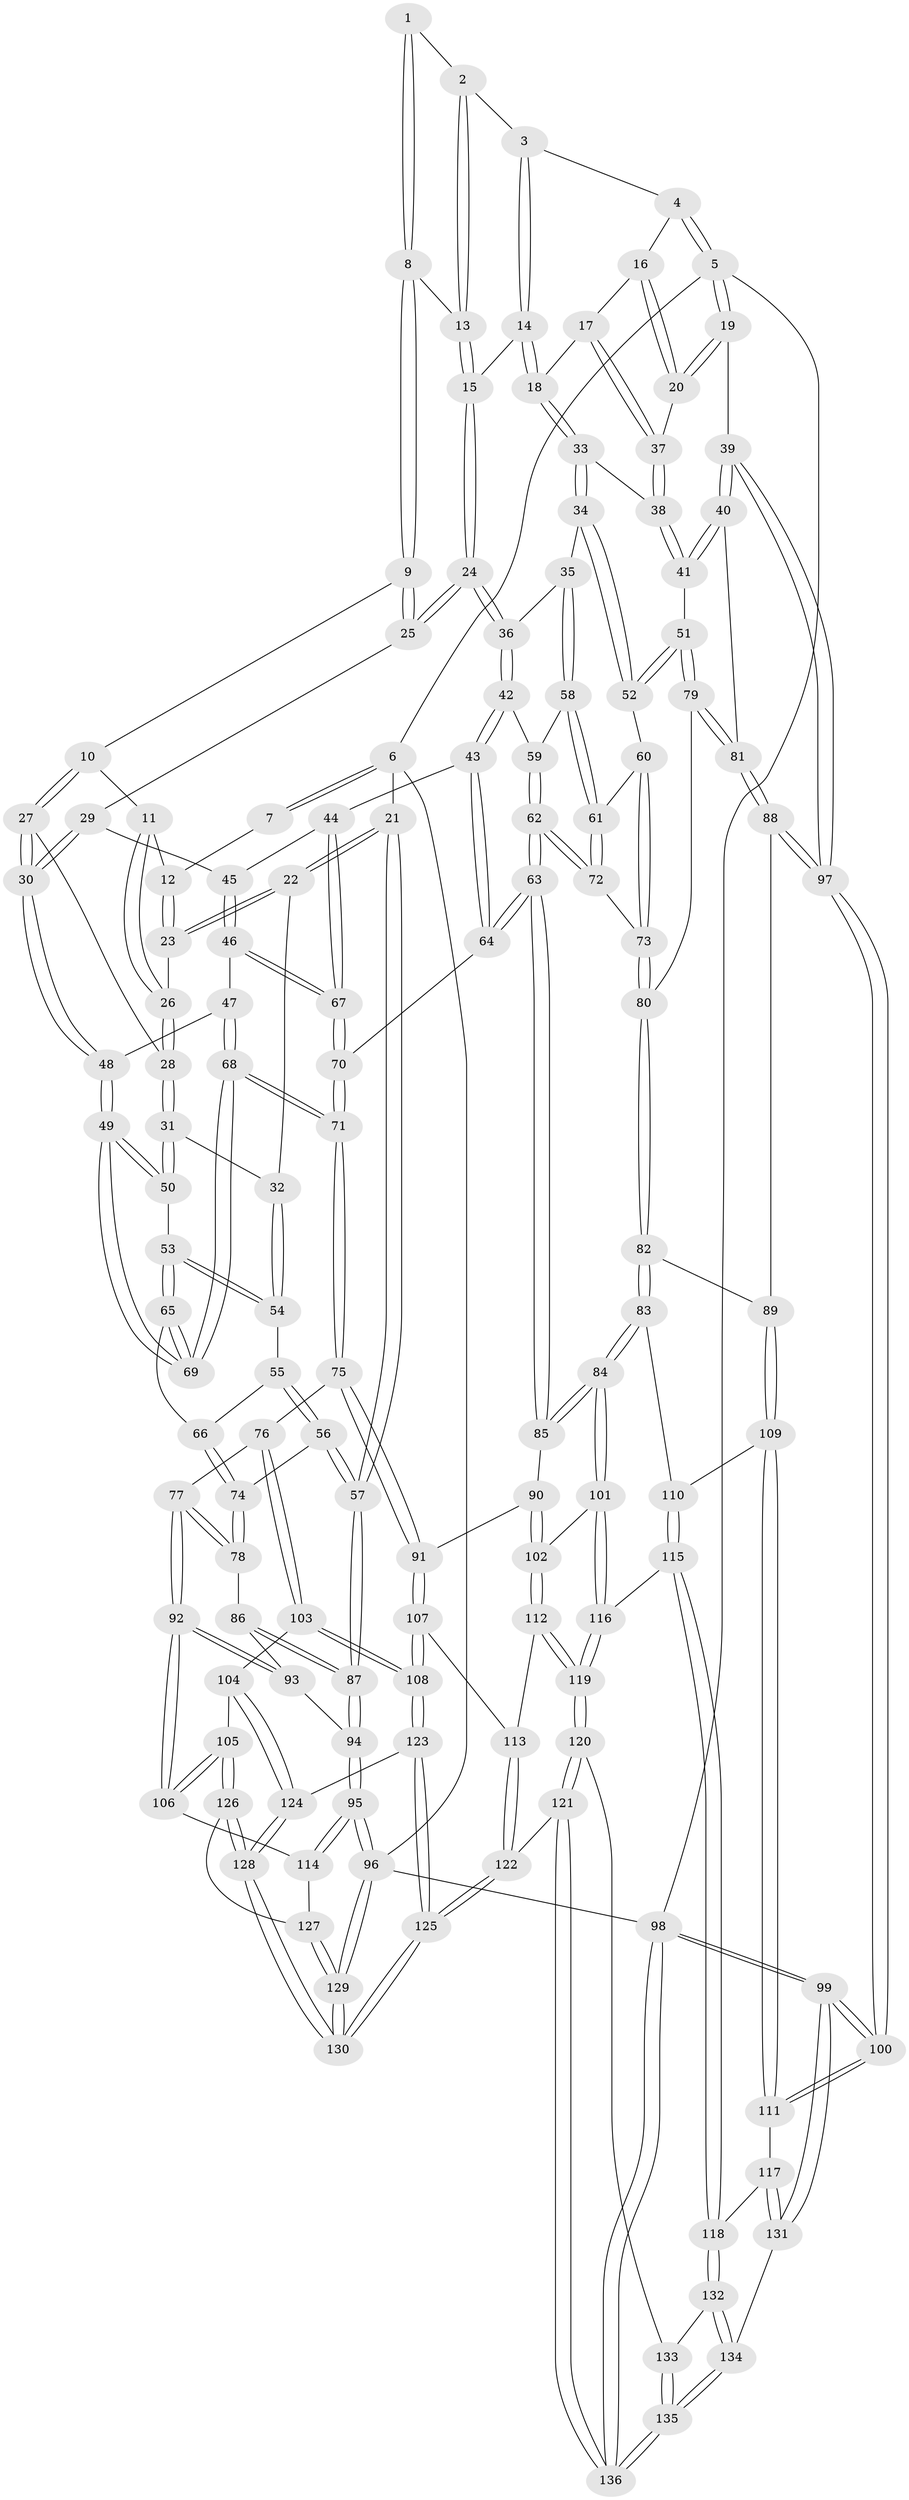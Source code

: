 // coarse degree distribution, {3: 0.6875, 4: 0.2916666666666667, 2: 0.020833333333333332}
// Generated by graph-tools (version 1.1) at 2025/38/03/04/25 23:38:36]
// undirected, 136 vertices, 337 edges
graph export_dot {
  node [color=gray90,style=filled];
  1 [pos="+0.43950872767434707+0"];
  2 [pos="+0.7646365775144905+0"];
  3 [pos="+0.9031792858671672+0"];
  4 [pos="+0.9043818894003218+0"];
  5 [pos="+1+0"];
  6 [pos="+0+0"];
  7 [pos="+0.3809396373747729+0"];
  8 [pos="+0.4916071109604645+0.03267095883219452"];
  9 [pos="+0.4646894627525983+0.11018343742683213"];
  10 [pos="+0.3790280903287859+0.11735270833178751"];
  11 [pos="+0.3747926781156262+0.1144753892563435"];
  12 [pos="+0.3180523554270258+0.038652083332613864"];
  13 [pos="+0.6286829697780967+0.06658628333437636"];
  14 [pos="+0.7196797706696079+0.1434241213423124"];
  15 [pos="+0.6522229409460718+0.16206141115497852"];
  16 [pos="+0.8965829566280954+0"];
  17 [pos="+0.8548976904999058+0.17373495386146642"];
  18 [pos="+0.8432005275345049+0.17812536720359748"];
  19 [pos="+1+0.1889745435756076"];
  20 [pos="+0.9615872535854966+0.1976646517766946"];
  21 [pos="+0+0.0042950887447534385"];
  22 [pos="+0.0229077802925009+0.13553787497668332"];
  23 [pos="+0.15475055513394592+0.12074901838981801"];
  24 [pos="+0.6229211864896564+0.20757227423770647"];
  25 [pos="+0.5181262489080042+0.19460193143886984"];
  26 [pos="+0.265021800488866+0.16031170907973308"];
  27 [pos="+0.34883539064275176+0.24798013826225165"];
  28 [pos="+0.34368623121752456+0.24720954807114645"];
  29 [pos="+0.4948757458272233+0.2192630754049891"];
  30 [pos="+0.3861737826218501+0.2818375284624734"];
  31 [pos="+0.23847911649540046+0.27737574376377516"];
  32 [pos="+0.09457012043485921+0.2150166431897758"];
  33 [pos="+0.7907755339657181+0.2760971795643091"];
  34 [pos="+0.7651781524654089+0.3020080396505271"];
  35 [pos="+0.7447640146287543+0.30668558858442285"];
  36 [pos="+0.623249392878779+0.20851065103381722"];
  37 [pos="+0.917431878772066+0.2033519010795301"];
  38 [pos="+0.906196415618928+0.3156003452818559"];
  39 [pos="+1+0.4187179849213278"];
  40 [pos="+0.9386673865227694+0.3977063275459418"];
  41 [pos="+0.9228882256369956+0.39127054732759226"];
  42 [pos="+0.5924762494097388+0.33557226846587473"];
  43 [pos="+0.5362842751230463+0.36721866958595184"];
  44 [pos="+0.5294880511387933+0.36522014607024705"];
  45 [pos="+0.5040593541446381+0.2853695148248407"];
  46 [pos="+0.441439824012898+0.365458101137289"];
  47 [pos="+0.43130802962258724+0.3610116808027114"];
  48 [pos="+0.3875063110529214+0.30268342229535405"];
  49 [pos="+0.30259641013099353+0.38064601664045"];
  50 [pos="+0.2628367073213128+0.36918742695861917"];
  51 [pos="+0.8847878740697184+0.39854142032491685"];
  52 [pos="+0.8720598748540054+0.39666279724022135"];
  53 [pos="+0.2375396995709529+0.3842171104994111"];
  54 [pos="+0.13785735502141933+0.3483122467694415"];
  55 [pos="+0.1351345747352783+0.3675731170091269"];
  56 [pos="+0.11309486523867786+0.4423305658492746"];
  57 [pos="+0+0.49932564038989363"];
  58 [pos="+0.7171767840178218+0.3765501714196"];
  59 [pos="+0.6325571237376767+0.3733018003653175"];
  60 [pos="+0.7943668246351558+0.4279766739843244"];
  61 [pos="+0.719738469121737+0.3851582182404528"];
  62 [pos="+0.6103771103265204+0.5077024883349167"];
  63 [pos="+0.5883520172196428+0.5249606272773546"];
  64 [pos="+0.5589899658266517+0.5108321875669615"];
  65 [pos="+0.22236957231322205+0.4224620521092872"];
  66 [pos="+0.21488911498936458+0.43430632085363907"];
  67 [pos="+0.44900535004780734+0.3694549951017417"];
  68 [pos="+0.3435075693717202+0.4887291433165644"];
  69 [pos="+0.3319787353036907+0.46401425283511594"];
  70 [pos="+0.4755682015217819+0.512210779295997"];
  71 [pos="+0.34762746632024294+0.568742177692844"];
  72 [pos="+0.6891178185411547+0.4813882834916914"];
  73 [pos="+0.7690616699871835+0.5165386189653154"];
  74 [pos="+0.19014127008301407+0.5014957497023143"];
  75 [pos="+0.3438061313983119+0.574572935962005"];
  76 [pos="+0.31964402294083544+0.585146868774695"];
  77 [pos="+0.2702500228243621+0.5765208325133596"];
  78 [pos="+0.203747254350607+0.5329305584137544"];
  79 [pos="+0.8243326672244888+0.5419466155177558"];
  80 [pos="+0.7802760899713518+0.5327108038945623"];
  81 [pos="+0.8876012940989519+0.5877457897070063"];
  82 [pos="+0.7170730654739949+0.6260574170783759"];
  83 [pos="+0.6531339534509956+0.6637347750886528"];
  84 [pos="+0.6513672003348359+0.6640809841039802"];
  85 [pos="+0.5950793559665015+0.5515045314030831"];
  86 [pos="+0.1297534749737508+0.561522193370227"];
  87 [pos="+0+0.5191317423344296"];
  88 [pos="+0.9025555637217105+0.6099906198568884"];
  89 [pos="+0.8603759350322874+0.6597102474695354"];
  90 [pos="+0.4603944791736399+0.6635938523421347"];
  91 [pos="+0.44006837716546515+0.6646343526393065"];
  92 [pos="+0.11862784843000058+0.7095385948787108"];
  93 [pos="+0.09592407383702772+0.6797491313243811"];
  94 [pos="+0+0.5258605816931577"];
  95 [pos="+0+0.786546907499199"];
  96 [pos="+0+1"];
  97 [pos="+1+0.6430656353979927"];
  98 [pos="+1+1"];
  99 [pos="+1+0.8432607873136825"];
  100 [pos="+1+0.7686533860137876"];
  101 [pos="+0.6384294383126966+0.6888062106083207"];
  102 [pos="+0.6079045839363693+0.705361845126892"];
  103 [pos="+0.30623414572379193+0.6605803694390883"];
  104 [pos="+0.23355802455028912+0.774582570890949"];
  105 [pos="+0.1591471384815722+0.7758387891973734"];
  106 [pos="+0.11984626981754745+0.7288770548036548"];
  107 [pos="+0.44514888636802274+0.7755239563018678"];
  108 [pos="+0.38651361921381694+0.8248256696719938"];
  109 [pos="+0.8404729312149163+0.724911530364863"];
  110 [pos="+0.7906768095732373+0.7259700068757259"];
  111 [pos="+0.8726023709001902+0.8004945552631079"];
  112 [pos="+0.5530151540159879+0.7782572133155057"];
  113 [pos="+0.5039214284797748+0.7859833172912747"];
  114 [pos="+0.005391256516463593+0.7814146044927763"];
  115 [pos="+0.7121724673792987+0.829139876542069"];
  116 [pos="+0.706446538902083+0.8296972904720069"];
  117 [pos="+0.8582700939429195+0.8235036651668108"];
  118 [pos="+0.823685942890589+0.8490144013141796"];
  119 [pos="+0.6227170041979597+0.9551498299554024"];
  120 [pos="+0.6198690225945687+0.9676824191420287"];
  121 [pos="+0.536980182762378+1"];
  122 [pos="+0.4992117300374852+1"];
  123 [pos="+0.38048403298935146+0.836650913136104"];
  124 [pos="+0.26329489428823116+0.8057847624964221"];
  125 [pos="+0.4185079545786832+1"];
  126 [pos="+0.14797548778999473+0.8182673561489225"];
  127 [pos="+0.06265702997638124+0.8505169695332537"];
  128 [pos="+0.19030201486754003+1"];
  129 [pos="+0+1"];
  130 [pos="+0.19149057237946748+1"];
  131 [pos="+0.9340205645254049+0.933116087299671"];
  132 [pos="+0.8202816697454988+0.8854320127224343"];
  133 [pos="+0.7929164649893508+0.9183590549506149"];
  134 [pos="+0.8832987581467449+0.9891765552518967"];
  135 [pos="+0.812618838287164+1"];
  136 [pos="+0.808017012180188+1"];
  1 -- 2;
  1 -- 8;
  1 -- 8;
  2 -- 3;
  2 -- 13;
  2 -- 13;
  3 -- 4;
  3 -- 14;
  3 -- 14;
  4 -- 5;
  4 -- 5;
  4 -- 16;
  5 -- 6;
  5 -- 19;
  5 -- 19;
  5 -- 98;
  6 -- 7;
  6 -- 7;
  6 -- 21;
  6 -- 96;
  7 -- 12;
  8 -- 9;
  8 -- 9;
  8 -- 13;
  9 -- 10;
  9 -- 25;
  9 -- 25;
  10 -- 11;
  10 -- 27;
  10 -- 27;
  11 -- 12;
  11 -- 26;
  11 -- 26;
  12 -- 23;
  12 -- 23;
  13 -- 15;
  13 -- 15;
  14 -- 15;
  14 -- 18;
  14 -- 18;
  15 -- 24;
  15 -- 24;
  16 -- 17;
  16 -- 20;
  16 -- 20;
  17 -- 18;
  17 -- 37;
  17 -- 37;
  18 -- 33;
  18 -- 33;
  19 -- 20;
  19 -- 20;
  19 -- 39;
  20 -- 37;
  21 -- 22;
  21 -- 22;
  21 -- 57;
  21 -- 57;
  22 -- 23;
  22 -- 23;
  22 -- 32;
  23 -- 26;
  24 -- 25;
  24 -- 25;
  24 -- 36;
  24 -- 36;
  25 -- 29;
  26 -- 28;
  26 -- 28;
  27 -- 28;
  27 -- 30;
  27 -- 30;
  28 -- 31;
  28 -- 31;
  29 -- 30;
  29 -- 30;
  29 -- 45;
  30 -- 48;
  30 -- 48;
  31 -- 32;
  31 -- 50;
  31 -- 50;
  32 -- 54;
  32 -- 54;
  33 -- 34;
  33 -- 34;
  33 -- 38;
  34 -- 35;
  34 -- 52;
  34 -- 52;
  35 -- 36;
  35 -- 58;
  35 -- 58;
  36 -- 42;
  36 -- 42;
  37 -- 38;
  37 -- 38;
  38 -- 41;
  38 -- 41;
  39 -- 40;
  39 -- 40;
  39 -- 97;
  39 -- 97;
  40 -- 41;
  40 -- 41;
  40 -- 81;
  41 -- 51;
  42 -- 43;
  42 -- 43;
  42 -- 59;
  43 -- 44;
  43 -- 64;
  43 -- 64;
  44 -- 45;
  44 -- 67;
  44 -- 67;
  45 -- 46;
  45 -- 46;
  46 -- 47;
  46 -- 67;
  46 -- 67;
  47 -- 48;
  47 -- 68;
  47 -- 68;
  48 -- 49;
  48 -- 49;
  49 -- 50;
  49 -- 50;
  49 -- 69;
  49 -- 69;
  50 -- 53;
  51 -- 52;
  51 -- 52;
  51 -- 79;
  51 -- 79;
  52 -- 60;
  53 -- 54;
  53 -- 54;
  53 -- 65;
  53 -- 65;
  54 -- 55;
  55 -- 56;
  55 -- 56;
  55 -- 66;
  56 -- 57;
  56 -- 57;
  56 -- 74;
  57 -- 87;
  57 -- 87;
  58 -- 59;
  58 -- 61;
  58 -- 61;
  59 -- 62;
  59 -- 62;
  60 -- 61;
  60 -- 73;
  60 -- 73;
  61 -- 72;
  61 -- 72;
  62 -- 63;
  62 -- 63;
  62 -- 72;
  62 -- 72;
  63 -- 64;
  63 -- 64;
  63 -- 85;
  63 -- 85;
  64 -- 70;
  65 -- 66;
  65 -- 69;
  65 -- 69;
  66 -- 74;
  66 -- 74;
  67 -- 70;
  67 -- 70;
  68 -- 69;
  68 -- 69;
  68 -- 71;
  68 -- 71;
  70 -- 71;
  70 -- 71;
  71 -- 75;
  71 -- 75;
  72 -- 73;
  73 -- 80;
  73 -- 80;
  74 -- 78;
  74 -- 78;
  75 -- 76;
  75 -- 91;
  75 -- 91;
  76 -- 77;
  76 -- 103;
  76 -- 103;
  77 -- 78;
  77 -- 78;
  77 -- 92;
  77 -- 92;
  78 -- 86;
  79 -- 80;
  79 -- 81;
  79 -- 81;
  80 -- 82;
  80 -- 82;
  81 -- 88;
  81 -- 88;
  82 -- 83;
  82 -- 83;
  82 -- 89;
  83 -- 84;
  83 -- 84;
  83 -- 110;
  84 -- 85;
  84 -- 85;
  84 -- 101;
  84 -- 101;
  85 -- 90;
  86 -- 87;
  86 -- 87;
  86 -- 93;
  87 -- 94;
  87 -- 94;
  88 -- 89;
  88 -- 97;
  88 -- 97;
  89 -- 109;
  89 -- 109;
  90 -- 91;
  90 -- 102;
  90 -- 102;
  91 -- 107;
  91 -- 107;
  92 -- 93;
  92 -- 93;
  92 -- 106;
  92 -- 106;
  93 -- 94;
  94 -- 95;
  94 -- 95;
  95 -- 96;
  95 -- 96;
  95 -- 114;
  95 -- 114;
  96 -- 129;
  96 -- 129;
  96 -- 98;
  97 -- 100;
  97 -- 100;
  98 -- 99;
  98 -- 99;
  98 -- 136;
  98 -- 136;
  99 -- 100;
  99 -- 100;
  99 -- 131;
  99 -- 131;
  100 -- 111;
  100 -- 111;
  101 -- 102;
  101 -- 116;
  101 -- 116;
  102 -- 112;
  102 -- 112;
  103 -- 104;
  103 -- 108;
  103 -- 108;
  104 -- 105;
  104 -- 124;
  104 -- 124;
  105 -- 106;
  105 -- 106;
  105 -- 126;
  105 -- 126;
  106 -- 114;
  107 -- 108;
  107 -- 108;
  107 -- 113;
  108 -- 123;
  108 -- 123;
  109 -- 110;
  109 -- 111;
  109 -- 111;
  110 -- 115;
  110 -- 115;
  111 -- 117;
  112 -- 113;
  112 -- 119;
  112 -- 119;
  113 -- 122;
  113 -- 122;
  114 -- 127;
  115 -- 116;
  115 -- 118;
  115 -- 118;
  116 -- 119;
  116 -- 119;
  117 -- 118;
  117 -- 131;
  117 -- 131;
  118 -- 132;
  118 -- 132;
  119 -- 120;
  119 -- 120;
  120 -- 121;
  120 -- 121;
  120 -- 133;
  121 -- 122;
  121 -- 136;
  121 -- 136;
  122 -- 125;
  122 -- 125;
  123 -- 124;
  123 -- 125;
  123 -- 125;
  124 -- 128;
  124 -- 128;
  125 -- 130;
  125 -- 130;
  126 -- 127;
  126 -- 128;
  126 -- 128;
  127 -- 129;
  127 -- 129;
  128 -- 130;
  128 -- 130;
  129 -- 130;
  129 -- 130;
  131 -- 134;
  132 -- 133;
  132 -- 134;
  132 -- 134;
  133 -- 135;
  133 -- 135;
  134 -- 135;
  134 -- 135;
  135 -- 136;
  135 -- 136;
}
